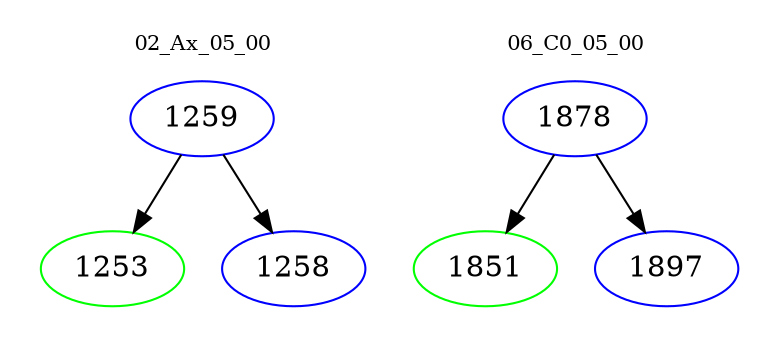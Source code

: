 digraph{
subgraph cluster_0 {
color = white
label = "02_Ax_05_00";
fontsize=10;
T0_1259 [label="1259", color="blue"]
T0_1259 -> T0_1253 [color="black"]
T0_1253 [label="1253", color="green"]
T0_1259 -> T0_1258 [color="black"]
T0_1258 [label="1258", color="blue"]
}
subgraph cluster_1 {
color = white
label = "06_C0_05_00";
fontsize=10;
T1_1878 [label="1878", color="blue"]
T1_1878 -> T1_1851 [color="black"]
T1_1851 [label="1851", color="green"]
T1_1878 -> T1_1897 [color="black"]
T1_1897 [label="1897", color="blue"]
}
}
